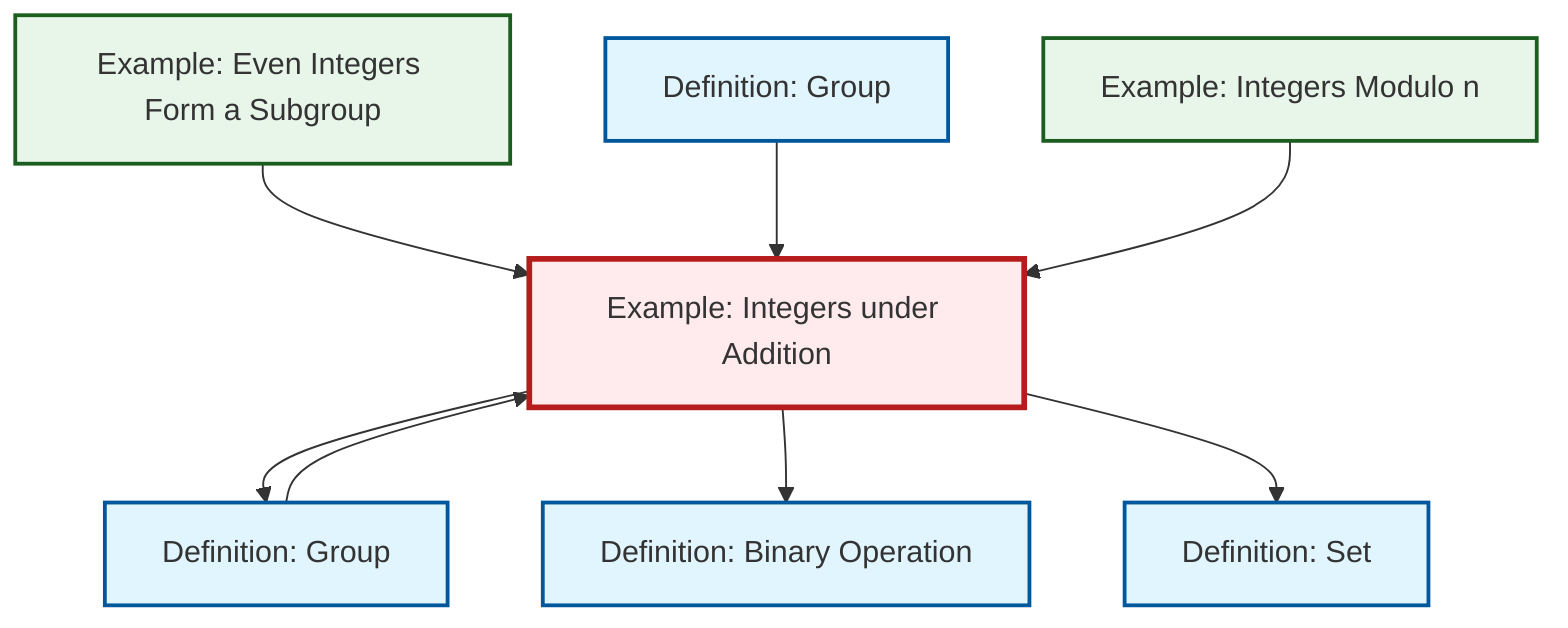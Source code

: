 graph TD
    classDef definition fill:#e1f5fe,stroke:#01579b,stroke-width:2px
    classDef theorem fill:#f3e5f5,stroke:#4a148c,stroke-width:2px
    classDef axiom fill:#fff3e0,stroke:#e65100,stroke-width:2px
    classDef example fill:#e8f5e9,stroke:#1b5e20,stroke-width:2px
    classDef current fill:#ffebee,stroke:#b71c1c,stroke-width:3px
    def-group-example["Definition: Group"]:::definition
    def-set["Definition: Set"]:::definition
    def-group["Definition: Group"]:::definition
    def-binary-operation["Definition: Binary Operation"]:::definition
    ex-even-integers-subgroup["Example: Even Integers Form a Subgroup"]:::example
    ex-integers-addition["Example: Integers under Addition"]:::example
    ex-quotient-integers-mod-n["Example: Integers Modulo n"]:::example
    def-group --> ex-integers-addition
    ex-integers-addition --> def-group
    ex-even-integers-subgroup --> ex-integers-addition
    def-group-example --> ex-integers-addition
    ex-quotient-integers-mod-n --> ex-integers-addition
    ex-integers-addition --> def-binary-operation
    ex-integers-addition --> def-set
    class ex-integers-addition current